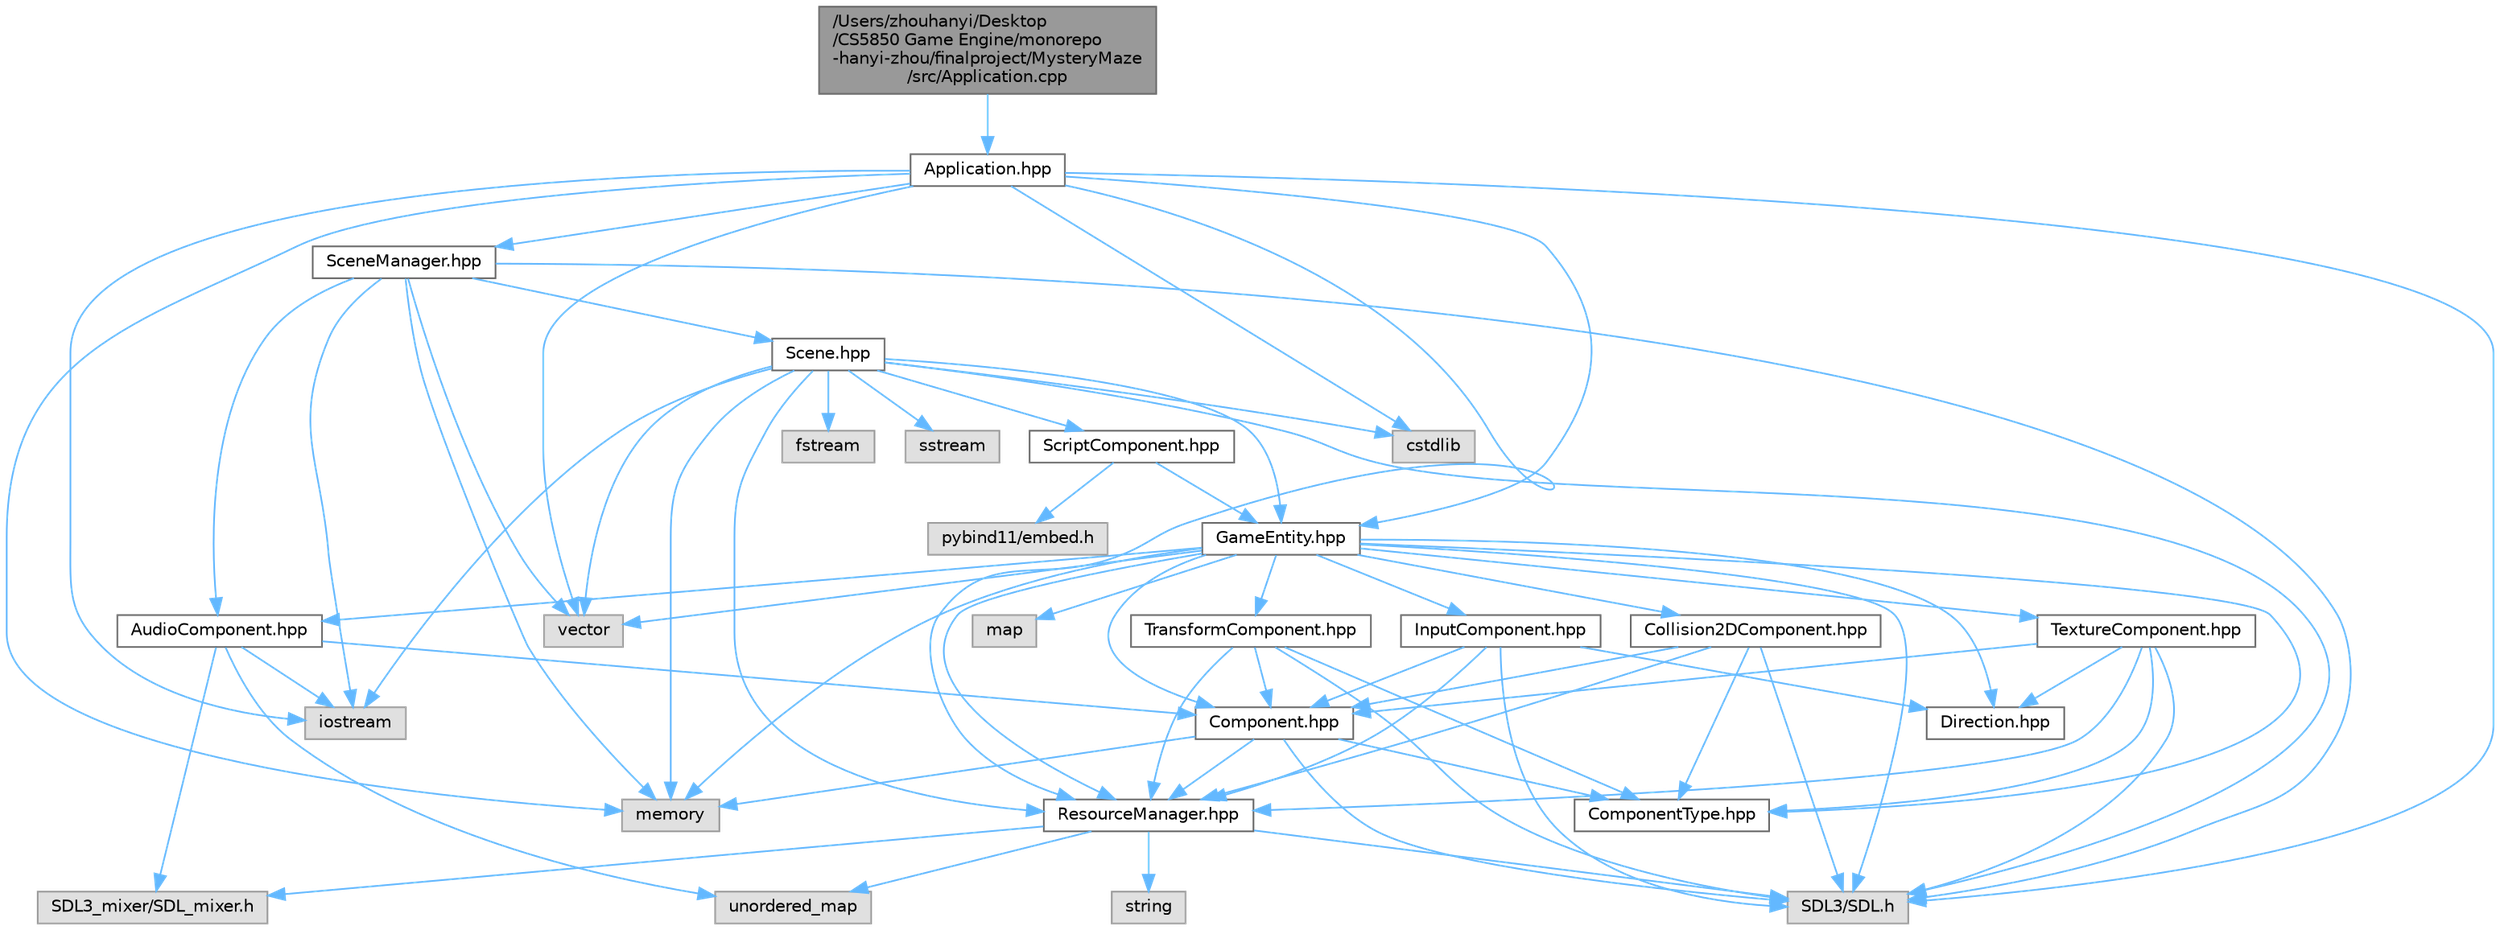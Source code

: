 digraph "/Users/zhouhanyi/Desktop/CS5850 Game Engine/monorepo-hanyi-zhou/finalproject/MysteryMaze/src/Application.cpp"
{
 // LATEX_PDF_SIZE
  bgcolor="transparent";
  edge [fontname=Helvetica,fontsize=10,labelfontname=Helvetica,labelfontsize=10];
  node [fontname=Helvetica,fontsize=10,shape=box,height=0.2,width=0.4];
  Node1 [id="Node000001",label="/Users/zhouhanyi/Desktop\l/CS5850 Game Engine/monorepo\l-hanyi-zhou/finalproject/MysteryMaze\l/src/Application.cpp",height=0.2,width=0.4,color="gray40", fillcolor="grey60", style="filled", fontcolor="black",tooltip=" "];
  Node1 -> Node2 [id="edge1_Node000001_Node000002",color="steelblue1",style="solid",tooltip=" "];
  Node2 [id="Node000002",label="Application.hpp",height=0.2,width=0.4,color="grey40", fillcolor="white", style="filled",URL="$_application_8hpp.html",tooltip=" "];
  Node2 -> Node3 [id="edge2_Node000002_Node000003",color="steelblue1",style="solid",tooltip=" "];
  Node3 [id="Node000003",label="SDL3/SDL.h",height=0.2,width=0.4,color="grey60", fillcolor="#E0E0E0", style="filled",tooltip=" "];
  Node2 -> Node4 [id="edge3_Node000002_Node000004",color="steelblue1",style="solid",tooltip=" "];
  Node4 [id="Node000004",label="cstdlib",height=0.2,width=0.4,color="grey60", fillcolor="#E0E0E0", style="filled",tooltip=" "];
  Node2 -> Node5 [id="edge4_Node000002_Node000005",color="steelblue1",style="solid",tooltip=" "];
  Node5 [id="Node000005",label="iostream",height=0.2,width=0.4,color="grey60", fillcolor="#E0E0E0", style="filled",tooltip=" "];
  Node2 -> Node6 [id="edge5_Node000002_Node000006",color="steelblue1",style="solid",tooltip=" "];
  Node6 [id="Node000006",label="memory",height=0.2,width=0.4,color="grey60", fillcolor="#E0E0E0", style="filled",tooltip=" "];
  Node2 -> Node7 [id="edge6_Node000002_Node000007",color="steelblue1",style="solid",tooltip=" "];
  Node7 [id="Node000007",label="vector",height=0.2,width=0.4,color="grey60", fillcolor="#E0E0E0", style="filled",tooltip=" "];
  Node2 -> Node8 [id="edge7_Node000002_Node000008",color="steelblue1",style="solid",tooltip=" "];
  Node8 [id="Node000008",label="GameEntity.hpp",height=0.2,width=0.4,color="grey40", fillcolor="white", style="filled",URL="$_game_entity_8hpp.html",tooltip=" "];
  Node8 -> Node3 [id="edge8_Node000008_Node000003",color="steelblue1",style="solid",tooltip=" "];
  Node8 -> Node9 [id="edge9_Node000008_Node000009",color="steelblue1",style="solid",tooltip=" "];
  Node9 [id="Node000009",label="map",height=0.2,width=0.4,color="grey60", fillcolor="#E0E0E0", style="filled",tooltip=" "];
  Node8 -> Node6 [id="edge10_Node000008_Node000006",color="steelblue1",style="solid",tooltip=" "];
  Node8 -> Node7 [id="edge11_Node000008_Node000007",color="steelblue1",style="solid",tooltip=" "];
  Node8 -> Node10 [id="edge12_Node000008_Node000010",color="steelblue1",style="solid",tooltip=" "];
  Node10 [id="Node000010",label="AudioComponent.hpp",height=0.2,width=0.4,color="grey40", fillcolor="white", style="filled",URL="$_audio_component_8hpp.html",tooltip=" "];
  Node10 -> Node11 [id="edge13_Node000010_Node000011",color="steelblue1",style="solid",tooltip=" "];
  Node11 [id="Node000011",label="SDL3_mixer/SDL_mixer.h",height=0.2,width=0.4,color="grey60", fillcolor="#E0E0E0", style="filled",tooltip=" "];
  Node10 -> Node5 [id="edge14_Node000010_Node000005",color="steelblue1",style="solid",tooltip=" "];
  Node10 -> Node12 [id="edge15_Node000010_Node000012",color="steelblue1",style="solid",tooltip=" "];
  Node12 [id="Node000012",label="unordered_map",height=0.2,width=0.4,color="grey60", fillcolor="#E0E0E0", style="filled",tooltip=" "];
  Node10 -> Node13 [id="edge16_Node000010_Node000013",color="steelblue1",style="solid",tooltip=" "];
  Node13 [id="Node000013",label="Component.hpp",height=0.2,width=0.4,color="grey40", fillcolor="white", style="filled",URL="$_component_8hpp.html",tooltip=" "];
  Node13 -> Node3 [id="edge17_Node000013_Node000003",color="steelblue1",style="solid",tooltip=" "];
  Node13 -> Node6 [id="edge18_Node000013_Node000006",color="steelblue1",style="solid",tooltip=" "];
  Node13 -> Node14 [id="edge19_Node000013_Node000014",color="steelblue1",style="solid",tooltip=" "];
  Node14 [id="Node000014",label="ComponentType.hpp",height=0.2,width=0.4,color="grey40", fillcolor="white", style="filled",URL="$_component_type_8hpp.html",tooltip=" "];
  Node13 -> Node15 [id="edge20_Node000013_Node000015",color="steelblue1",style="solid",tooltip=" "];
  Node15 [id="Node000015",label="ResourceManager.hpp",height=0.2,width=0.4,color="grey40", fillcolor="white", style="filled",URL="$_resource_manager_8hpp.html",tooltip=" "];
  Node15 -> Node3 [id="edge21_Node000015_Node000003",color="steelblue1",style="solid",tooltip=" "];
  Node15 -> Node11 [id="edge22_Node000015_Node000011",color="steelblue1",style="solid",tooltip=" "];
  Node15 -> Node16 [id="edge23_Node000015_Node000016",color="steelblue1",style="solid",tooltip=" "];
  Node16 [id="Node000016",label="string",height=0.2,width=0.4,color="grey60", fillcolor="#E0E0E0", style="filled",tooltip=" "];
  Node15 -> Node12 [id="edge24_Node000015_Node000012",color="steelblue1",style="solid",tooltip=" "];
  Node8 -> Node17 [id="edge25_Node000008_Node000017",color="steelblue1",style="solid",tooltip=" "];
  Node17 [id="Node000017",label="Collision2DComponent.hpp",height=0.2,width=0.4,color="grey40", fillcolor="white", style="filled",URL="$_collision2_d_component_8hpp.html",tooltip=" "];
  Node17 -> Node3 [id="edge26_Node000017_Node000003",color="steelblue1",style="solid",tooltip=" "];
  Node17 -> Node13 [id="edge27_Node000017_Node000013",color="steelblue1",style="solid",tooltip=" "];
  Node17 -> Node14 [id="edge28_Node000017_Node000014",color="steelblue1",style="solid",tooltip=" "];
  Node17 -> Node15 [id="edge29_Node000017_Node000015",color="steelblue1",style="solid",tooltip=" "];
  Node8 -> Node13 [id="edge30_Node000008_Node000013",color="steelblue1",style="solid",tooltip=" "];
  Node8 -> Node14 [id="edge31_Node000008_Node000014",color="steelblue1",style="solid",tooltip=" "];
  Node8 -> Node18 [id="edge32_Node000008_Node000018",color="steelblue1",style="solid",tooltip=" "];
  Node18 [id="Node000018",label="Direction.hpp",height=0.2,width=0.4,color="grey40", fillcolor="white", style="filled",URL="$_direction_8hpp.html",tooltip=" "];
  Node8 -> Node19 [id="edge33_Node000008_Node000019",color="steelblue1",style="solid",tooltip=" "];
  Node19 [id="Node000019",label="InputComponent.hpp",height=0.2,width=0.4,color="grey40", fillcolor="white", style="filled",URL="$_input_component_8hpp.html",tooltip=" "];
  Node19 -> Node3 [id="edge34_Node000019_Node000003",color="steelblue1",style="solid",tooltip=" "];
  Node19 -> Node13 [id="edge35_Node000019_Node000013",color="steelblue1",style="solid",tooltip=" "];
  Node19 -> Node18 [id="edge36_Node000019_Node000018",color="steelblue1",style="solid",tooltip=" "];
  Node19 -> Node15 [id="edge37_Node000019_Node000015",color="steelblue1",style="solid",tooltip=" "];
  Node8 -> Node15 [id="edge38_Node000008_Node000015",color="steelblue1",style="solid",tooltip=" "];
  Node8 -> Node20 [id="edge39_Node000008_Node000020",color="steelblue1",style="solid",tooltip=" "];
  Node20 [id="Node000020",label="TextureComponent.hpp",height=0.2,width=0.4,color="grey40", fillcolor="white", style="filled",URL="$_texture_component_8hpp.html",tooltip=" "];
  Node20 -> Node3 [id="edge40_Node000020_Node000003",color="steelblue1",style="solid",tooltip=" "];
  Node20 -> Node13 [id="edge41_Node000020_Node000013",color="steelblue1",style="solid",tooltip=" "];
  Node20 -> Node14 [id="edge42_Node000020_Node000014",color="steelblue1",style="solid",tooltip=" "];
  Node20 -> Node18 [id="edge43_Node000020_Node000018",color="steelblue1",style="solid",tooltip=" "];
  Node20 -> Node15 [id="edge44_Node000020_Node000015",color="steelblue1",style="solid",tooltip=" "];
  Node8 -> Node21 [id="edge45_Node000008_Node000021",color="steelblue1",style="solid",tooltip=" "];
  Node21 [id="Node000021",label="TransformComponent.hpp",height=0.2,width=0.4,color="grey40", fillcolor="white", style="filled",URL="$_transform_component_8hpp.html",tooltip=" "];
  Node21 -> Node3 [id="edge46_Node000021_Node000003",color="steelblue1",style="solid",tooltip=" "];
  Node21 -> Node13 [id="edge47_Node000021_Node000013",color="steelblue1",style="solid",tooltip=" "];
  Node21 -> Node14 [id="edge48_Node000021_Node000014",color="steelblue1",style="solid",tooltip=" "];
  Node21 -> Node15 [id="edge49_Node000021_Node000015",color="steelblue1",style="solid",tooltip=" "];
  Node2 -> Node15 [id="edge50_Node000002_Node000015",color="steelblue1",style="solid",tooltip=" "];
  Node2 -> Node22 [id="edge51_Node000002_Node000022",color="steelblue1",style="solid",tooltip=" "];
  Node22 [id="Node000022",label="SceneManager.hpp",height=0.2,width=0.4,color="grey40", fillcolor="white", style="filled",URL="$_scene_manager_8hpp.html",tooltip=" "];
  Node22 -> Node3 [id="edge52_Node000022_Node000003",color="steelblue1",style="solid",tooltip=" "];
  Node22 -> Node5 [id="edge53_Node000022_Node000005",color="steelblue1",style="solid",tooltip=" "];
  Node22 -> Node6 [id="edge54_Node000022_Node000006",color="steelblue1",style="solid",tooltip=" "];
  Node22 -> Node7 [id="edge55_Node000022_Node000007",color="steelblue1",style="solid",tooltip=" "];
  Node22 -> Node10 [id="edge56_Node000022_Node000010",color="steelblue1",style="solid",tooltip=" "];
  Node22 -> Node23 [id="edge57_Node000022_Node000023",color="steelblue1",style="solid",tooltip=" "];
  Node23 [id="Node000023",label="Scene.hpp",height=0.2,width=0.4,color="grey40", fillcolor="white", style="filled",URL="$_scene_8hpp.html",tooltip=" "];
  Node23 -> Node3 [id="edge58_Node000023_Node000003",color="steelblue1",style="solid",tooltip=" "];
  Node23 -> Node4 [id="edge59_Node000023_Node000004",color="steelblue1",style="solid",tooltip=" "];
  Node23 -> Node24 [id="edge60_Node000023_Node000024",color="steelblue1",style="solid",tooltip=" "];
  Node24 [id="Node000024",label="fstream",height=0.2,width=0.4,color="grey60", fillcolor="#E0E0E0", style="filled",tooltip=" "];
  Node23 -> Node5 [id="edge61_Node000023_Node000005",color="steelblue1",style="solid",tooltip=" "];
  Node23 -> Node6 [id="edge62_Node000023_Node000006",color="steelblue1",style="solid",tooltip=" "];
  Node23 -> Node25 [id="edge63_Node000023_Node000025",color="steelblue1",style="solid",tooltip=" "];
  Node25 [id="Node000025",label="sstream",height=0.2,width=0.4,color="grey60", fillcolor="#E0E0E0", style="filled",tooltip=" "];
  Node23 -> Node7 [id="edge64_Node000023_Node000007",color="steelblue1",style="solid",tooltip=" "];
  Node23 -> Node8 [id="edge65_Node000023_Node000008",color="steelblue1",style="solid",tooltip=" "];
  Node23 -> Node15 [id="edge66_Node000023_Node000015",color="steelblue1",style="solid",tooltip=" "];
  Node23 -> Node26 [id="edge67_Node000023_Node000026",color="steelblue1",style="solid",tooltip=" "];
  Node26 [id="Node000026",label="ScriptComponent.hpp",height=0.2,width=0.4,color="grey40", fillcolor="white", style="filled",URL="$_script_component_8hpp.html",tooltip=" "];
  Node26 -> Node27 [id="edge68_Node000026_Node000027",color="steelblue1",style="solid",tooltip=" "];
  Node27 [id="Node000027",label="pybind11/embed.h",height=0.2,width=0.4,color="grey60", fillcolor="#E0E0E0", style="filled",tooltip=" "];
  Node26 -> Node8 [id="edge69_Node000026_Node000008",color="steelblue1",style="solid",tooltip=" "];
}
